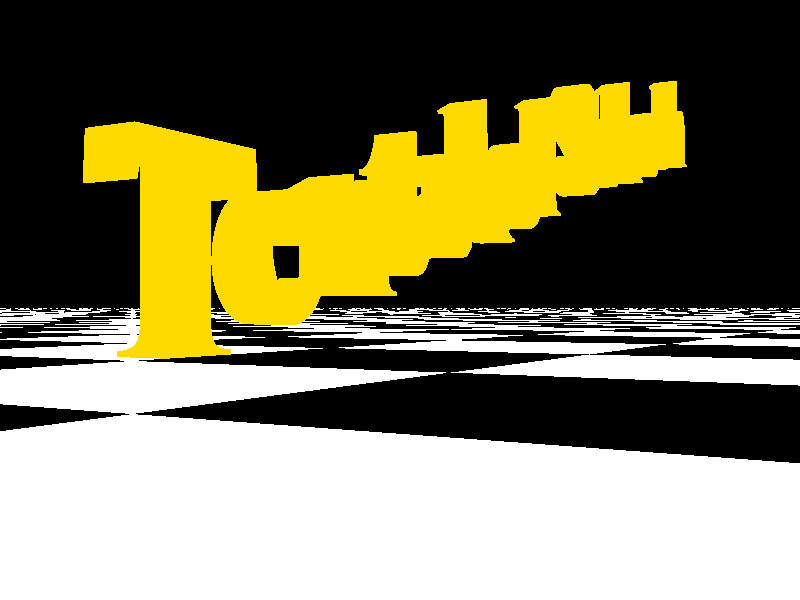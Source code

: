 #include "colors.inc"

camera {
    location <-5,.15,-2>
    look_at <.3,.2,1>
    angle 45
}

light_source { <500, 500, -1000> White }

plane {
    y,0
    pigment { checker Black White }
}

text {
    ttf "timrom.ttf" "Tentakel Schach"
    0.2, 0.1*y - (0.1 * clock)
    finish { reflection .25 specular 1 }
    texture{
        pigment{ color rgb <1,0.70,0> } 
        normal { bumps 0.8 scale 0.005 }
        finish { phong 0.1 specular 1 reflection 0.25 }
    }
    translate -3*x
}